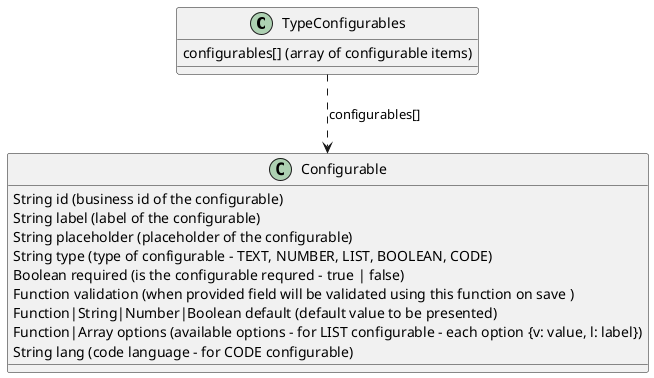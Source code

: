 @startuml

class TypeConfigurables {
  {field} configurables[] (array of configurable items)  
}

TypeConfigurables ..> Configurable : configurables[]
class Configurable {
  {field} String id (business id of the configurable)
  {field} String label (label of the configurable)
  {field} String placeholder (placeholder of the configurable)
  {field} String type (type of configurable - TEXT, NUMBER, LIST, BOOLEAN, CODE)
  {field} Boolean required (is the configurable requred - true | false)  
  {field} Function validation (when provided field will be validated using this function on save )  
  {field} Function|String|Number|Boolean default (default value to be presented)  
  {field} Function|Array options (available options - for LIST configurable - each option {v: value, l: label})  
  {field} String lang (code language - for CODE configurable)  
}

@enduml
